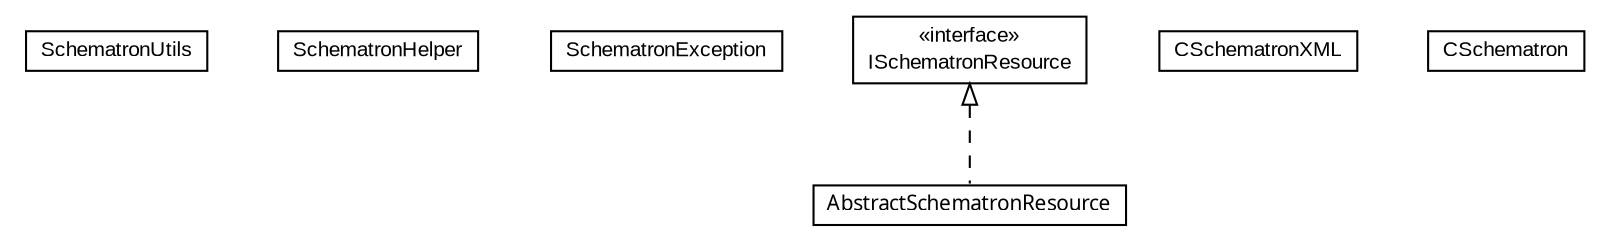 #!/usr/local/bin/dot
#
# Class diagram 
# Generated by UMLGraph version 5.1 (http://www.umlgraph.org/)
#

digraph G {
	edge [fontname="arial",fontsize=10,labelfontname="arial",labelfontsize=10];
	node [fontname="arial",fontsize=10,shape=plaintext];
	nodesep=0.25;
	ranksep=0.5;
	// com.helger.schematron.SchematronUtils
	c0 [label=<<table title="com.helger.schematron.SchematronUtils" border="0" cellborder="1" cellspacing="0" cellpadding="2" port="p" href="./SchematronUtils.html">
		<tr><td><table border="0" cellspacing="0" cellpadding="1">
<tr><td align="center" balign="center"> SchematronUtils </td></tr>
		</table></td></tr>
		</table>>, fontname="arial", fontcolor="black", fontsize=10.0];
	// com.helger.schematron.SchematronHelper
	c1 [label=<<table title="com.helger.schematron.SchematronHelper" border="0" cellborder="1" cellspacing="0" cellpadding="2" port="p" href="./SchematronHelper.html">
		<tr><td><table border="0" cellspacing="0" cellpadding="1">
<tr><td align="center" balign="center"> SchematronHelper </td></tr>
		</table></td></tr>
		</table>>, fontname="arial", fontcolor="black", fontsize=10.0];
	// com.helger.schematron.SchematronException
	c2 [label=<<table title="com.helger.schematron.SchematronException" border="0" cellborder="1" cellspacing="0" cellpadding="2" port="p" href="./SchematronException.html">
		<tr><td><table border="0" cellspacing="0" cellpadding="1">
<tr><td align="center" balign="center"> SchematronException </td></tr>
		</table></td></tr>
		</table>>, fontname="arial", fontcolor="black", fontsize=10.0];
	// com.helger.schematron.ISchematronResource
	c3 [label=<<table title="com.helger.schematron.ISchematronResource" border="0" cellborder="1" cellspacing="0" cellpadding="2" port="p" href="./ISchematronResource.html">
		<tr><td><table border="0" cellspacing="0" cellpadding="1">
<tr><td align="center" balign="center"> &#171;interface&#187; </td></tr>
<tr><td align="center" balign="center"> ISchematronResource </td></tr>
		</table></td></tr>
		</table>>, fontname="arial", fontcolor="black", fontsize=10.0];
	// com.helger.schematron.CSchematronXML
	c4 [label=<<table title="com.helger.schematron.CSchematronXML" border="0" cellborder="1" cellspacing="0" cellpadding="2" port="p" href="./CSchematronXML.html">
		<tr><td><table border="0" cellspacing="0" cellpadding="1">
<tr><td align="center" balign="center"> CSchematronXML </td></tr>
		</table></td></tr>
		</table>>, fontname="arial", fontcolor="black", fontsize=10.0];
	// com.helger.schematron.CSchematron
	c5 [label=<<table title="com.helger.schematron.CSchematron" border="0" cellborder="1" cellspacing="0" cellpadding="2" port="p" href="./CSchematron.html">
		<tr><td><table border="0" cellspacing="0" cellpadding="1">
<tr><td align="center" balign="center"> CSchematron </td></tr>
		</table></td></tr>
		</table>>, fontname="arial", fontcolor="black", fontsize=10.0];
	// com.helger.schematron.AbstractSchematronResource
	c6 [label=<<table title="com.helger.schematron.AbstractSchematronResource" border="0" cellborder="1" cellspacing="0" cellpadding="2" port="p" href="./AbstractSchematronResource.html">
		<tr><td><table border="0" cellspacing="0" cellpadding="1">
<tr><td align="center" balign="center"><font face="ariali"> AbstractSchematronResource </font></td></tr>
		</table></td></tr>
		</table>>, fontname="arial", fontcolor="black", fontsize=10.0];
	//com.helger.schematron.AbstractSchematronResource implements com.helger.schematron.ISchematronResource
	c3:p -> c6:p [dir=back,arrowtail=empty,style=dashed];
}

